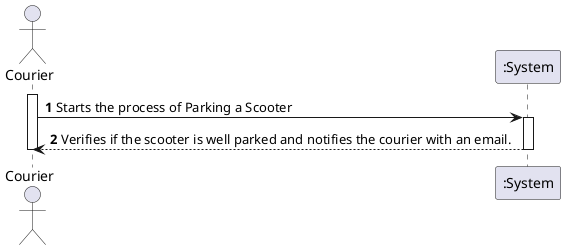 @startuml
autonumber
actor "Courier" as COU

activate COU
COU -> ":System" : Starts the process of Parking a Scooter
activate ":System"
":System" --> COU : Verifies if the scooter is well parked and notifies the courier with an email.
deactivate ":System"

deactivate COU
@enduml
